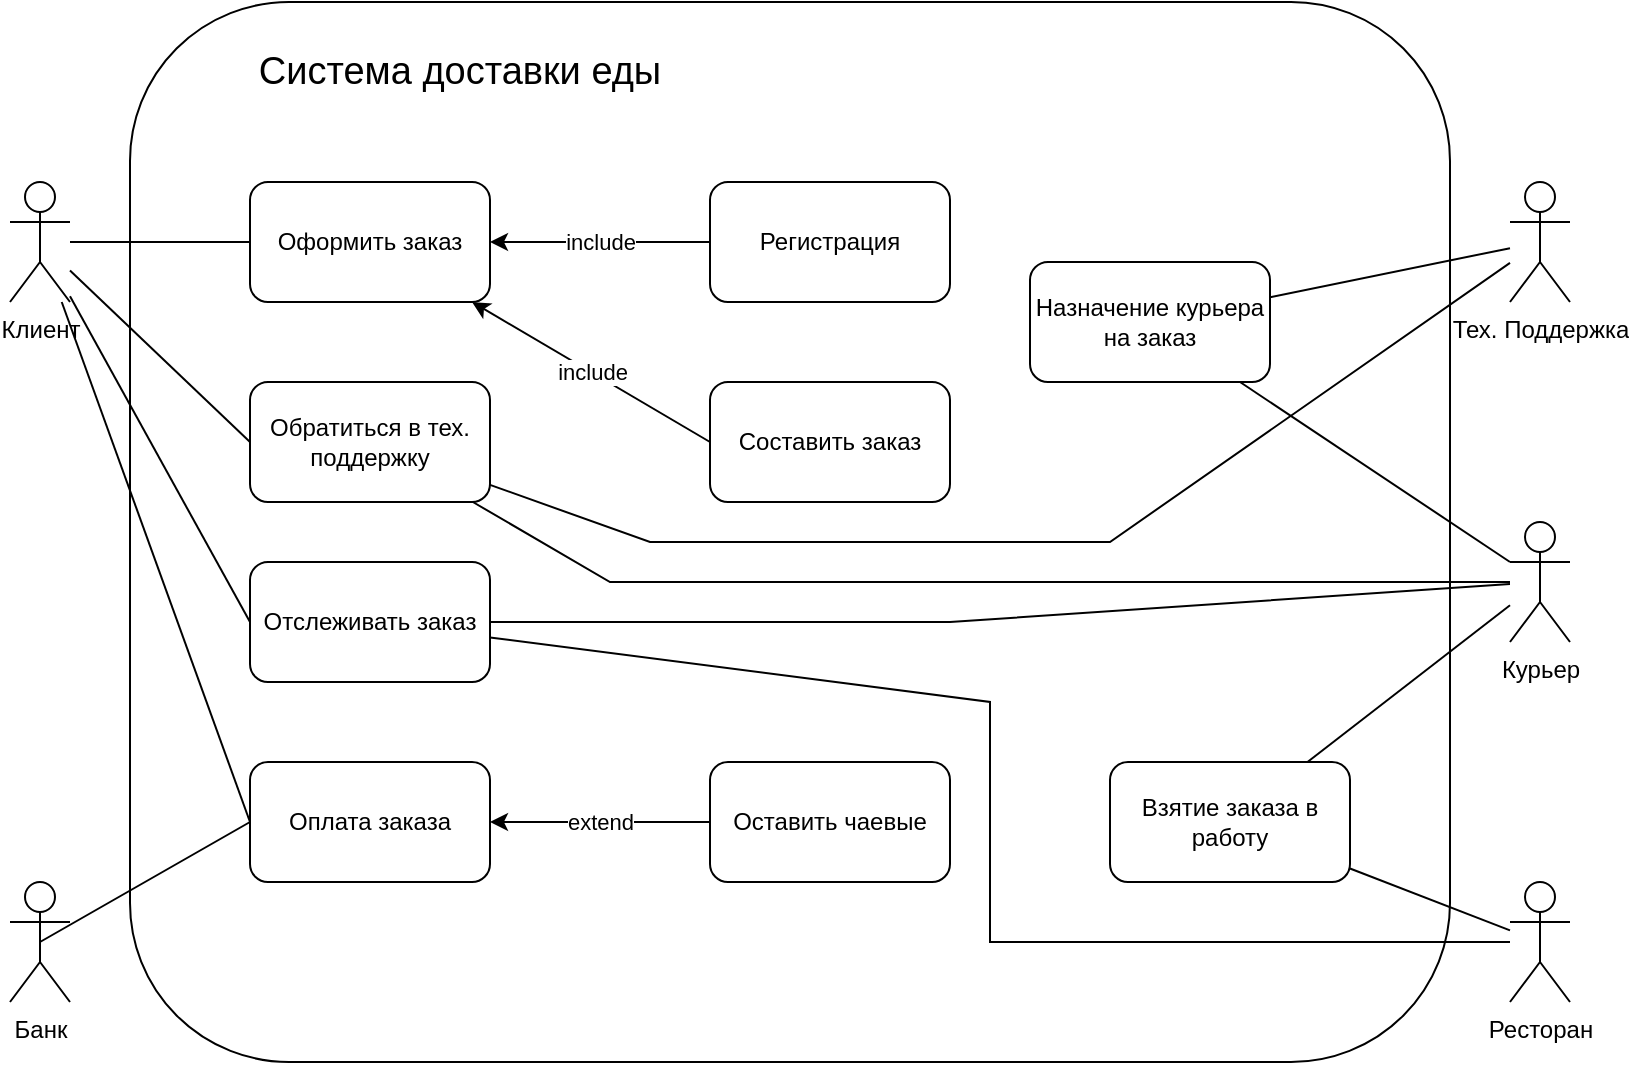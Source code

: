 <mxfile version="24.4.13" type="device">
  <diagram name="Страница — 1" id="1ygixu2kk3eObPGyAaGn">
    <mxGraphModel dx="1235" dy="665" grid="1" gridSize="10" guides="1" tooltips="1" connect="1" arrows="1" fold="1" page="1" pageScale="1" pageWidth="827" pageHeight="1169" math="0" shadow="0">
      <root>
        <mxCell id="0" />
        <mxCell id="1" parent="0" />
        <mxCell id="LgnvfIZZV-pi6wr40v2--1" value="Клиент&lt;div&gt;&lt;br&gt;&lt;/div&gt;" style="shape=umlActor;verticalLabelPosition=bottom;verticalAlign=top;html=1;outlineConnect=0;" vertex="1" parent="1">
          <mxGeometry x="20" y="150" width="30" height="60" as="geometry" />
        </mxCell>
        <mxCell id="LgnvfIZZV-pi6wr40v2--2" value="Тех. Поддержка" style="shape=umlActor;verticalLabelPosition=bottom;verticalAlign=top;html=1;outlineConnect=0;" vertex="1" parent="1">
          <mxGeometry x="770" y="150" width="30" height="60" as="geometry" />
        </mxCell>
        <mxCell id="LgnvfIZZV-pi6wr40v2--3" value="Банк" style="shape=umlActor;verticalLabelPosition=bottom;verticalAlign=top;html=1;outlineConnect=0;" vertex="1" parent="1">
          <mxGeometry x="20" y="500" width="30" height="60" as="geometry" />
        </mxCell>
        <mxCell id="LgnvfIZZV-pi6wr40v2--4" value="Курьер" style="shape=umlActor;verticalLabelPosition=bottom;verticalAlign=top;html=1;outlineConnect=0;" vertex="1" parent="1">
          <mxGeometry x="770" y="320" width="30" height="60" as="geometry" />
        </mxCell>
        <mxCell id="LgnvfIZZV-pi6wr40v2--5" value="Ресторан" style="shape=umlActor;verticalLabelPosition=bottom;verticalAlign=top;html=1;outlineConnect=0;" vertex="1" parent="1">
          <mxGeometry x="770" y="500" width="30" height="60" as="geometry" />
        </mxCell>
        <mxCell id="LgnvfIZZV-pi6wr40v2--7" value="" style="rounded=1;whiteSpace=wrap;html=1;" vertex="1" parent="1">
          <mxGeometry x="80" y="60" width="660" height="530" as="geometry" />
        </mxCell>
        <mxCell id="LgnvfIZZV-pi6wr40v2--10" value="&lt;font style=&quot;font-size: 19px;&quot;&gt;Система доставки еды&lt;/font&gt;" style="text;html=1;align=center;verticalAlign=middle;whiteSpace=wrap;rounded=0;" vertex="1" parent="1">
          <mxGeometry x="130" y="70" width="230" height="50" as="geometry" />
        </mxCell>
        <mxCell id="LgnvfIZZV-pi6wr40v2--12" value="Оформить заказ" style="rounded=1;whiteSpace=wrap;html=1;" vertex="1" parent="1">
          <mxGeometry x="140" y="150" width="120" height="60" as="geometry" />
        </mxCell>
        <mxCell id="LgnvfIZZV-pi6wr40v2--13" value="Обратиться в тех. поддержку" style="rounded=1;whiteSpace=wrap;html=1;" vertex="1" parent="1">
          <mxGeometry x="140" y="250" width="120" height="60" as="geometry" />
        </mxCell>
        <mxCell id="LgnvfIZZV-pi6wr40v2--14" value="Оплата заказа" style="rounded=1;whiteSpace=wrap;html=1;" vertex="1" parent="1">
          <mxGeometry x="140" y="440" width="120" height="60" as="geometry" />
        </mxCell>
        <mxCell id="LgnvfIZZV-pi6wr40v2--15" value="Отслеживать заказ" style="rounded=1;whiteSpace=wrap;html=1;" vertex="1" parent="1">
          <mxGeometry x="140" y="340" width="120" height="60" as="geometry" />
        </mxCell>
        <mxCell id="LgnvfIZZV-pi6wr40v2--18" value="" style="endArrow=none;html=1;rounded=0;entryX=0;entryY=0.5;entryDx=0;entryDy=0;" edge="1" parent="1" source="LgnvfIZZV-pi6wr40v2--1" target="LgnvfIZZV-pi6wr40v2--12">
          <mxGeometry width="50" height="50" relative="1" as="geometry">
            <mxPoint x="130" y="260" as="sourcePoint" />
            <mxPoint x="180" y="210" as="targetPoint" />
          </mxGeometry>
        </mxCell>
        <mxCell id="LgnvfIZZV-pi6wr40v2--20" value="" style="endArrow=none;html=1;rounded=0;entryX=0;entryY=0.5;entryDx=0;entryDy=0;" edge="1" parent="1" source="LgnvfIZZV-pi6wr40v2--1" target="LgnvfIZZV-pi6wr40v2--13">
          <mxGeometry width="50" height="50" relative="1" as="geometry">
            <mxPoint x="130" y="260" as="sourcePoint" />
            <mxPoint x="180" y="210" as="targetPoint" />
          </mxGeometry>
        </mxCell>
        <mxCell id="LgnvfIZZV-pi6wr40v2--21" value="" style="endArrow=none;html=1;rounded=0;entryX=0;entryY=0.5;entryDx=0;entryDy=0;" edge="1" parent="1" source="LgnvfIZZV-pi6wr40v2--1" target="LgnvfIZZV-pi6wr40v2--15">
          <mxGeometry width="50" height="50" relative="1" as="geometry">
            <mxPoint x="130" y="330" as="sourcePoint" />
            <mxPoint x="180" y="280" as="targetPoint" />
          </mxGeometry>
        </mxCell>
        <mxCell id="LgnvfIZZV-pi6wr40v2--22" value="" style="endArrow=none;html=1;rounded=0;entryX=0;entryY=0.5;entryDx=0;entryDy=0;" edge="1" parent="1" source="LgnvfIZZV-pi6wr40v2--1" target="LgnvfIZZV-pi6wr40v2--14">
          <mxGeometry width="50" height="50" relative="1" as="geometry">
            <mxPoint x="130" y="460" as="sourcePoint" />
            <mxPoint x="180" y="410" as="targetPoint" />
          </mxGeometry>
        </mxCell>
        <mxCell id="LgnvfIZZV-pi6wr40v2--23" value="" style="endArrow=none;html=1;rounded=0;entryX=0.5;entryY=0.5;entryDx=0;entryDy=0;entryPerimeter=0;exitX=0;exitY=0.5;exitDx=0;exitDy=0;" edge="1" parent="1" source="LgnvfIZZV-pi6wr40v2--14" target="LgnvfIZZV-pi6wr40v2--3">
          <mxGeometry width="50" height="50" relative="1" as="geometry">
            <mxPoint x="130" y="460" as="sourcePoint" />
            <mxPoint x="180" y="410" as="targetPoint" />
          </mxGeometry>
        </mxCell>
        <mxCell id="LgnvfIZZV-pi6wr40v2--24" value="Регистрация" style="rounded=1;whiteSpace=wrap;html=1;" vertex="1" parent="1">
          <mxGeometry x="370" y="150" width="120" height="60" as="geometry" />
        </mxCell>
        <mxCell id="LgnvfIZZV-pi6wr40v2--25" value="" style="endArrow=classic;html=1;rounded=0;exitX=0;exitY=0.5;exitDx=0;exitDy=0;entryX=1;entryY=0.5;entryDx=0;entryDy=0;" edge="1" parent="1" source="LgnvfIZZV-pi6wr40v2--24" target="LgnvfIZZV-pi6wr40v2--12">
          <mxGeometry relative="1" as="geometry">
            <mxPoint x="110" y="230" as="sourcePoint" />
            <mxPoint x="210" y="230" as="targetPoint" />
          </mxGeometry>
        </mxCell>
        <mxCell id="LgnvfIZZV-pi6wr40v2--26" value="include" style="edgeLabel;resizable=0;html=1;;align=center;verticalAlign=middle;" connectable="0" vertex="1" parent="LgnvfIZZV-pi6wr40v2--25">
          <mxGeometry relative="1" as="geometry" />
        </mxCell>
        <mxCell id="LgnvfIZZV-pi6wr40v2--27" value="Составить заказ" style="rounded=1;whiteSpace=wrap;html=1;" vertex="1" parent="1">
          <mxGeometry x="370" y="250" width="120" height="60" as="geometry" />
        </mxCell>
        <mxCell id="LgnvfIZZV-pi6wr40v2--28" value="" style="endArrow=classic;html=1;rounded=0;exitX=0;exitY=0.5;exitDx=0;exitDy=0;" edge="1" parent="1" source="LgnvfIZZV-pi6wr40v2--27" target="LgnvfIZZV-pi6wr40v2--12">
          <mxGeometry relative="1" as="geometry">
            <mxPoint x="320" y="300" as="sourcePoint" />
            <mxPoint x="420" y="300" as="targetPoint" />
          </mxGeometry>
        </mxCell>
        <mxCell id="LgnvfIZZV-pi6wr40v2--29" value="include" style="edgeLabel;resizable=0;html=1;;align=center;verticalAlign=middle;" connectable="0" vertex="1" parent="LgnvfIZZV-pi6wr40v2--28">
          <mxGeometry relative="1" as="geometry" />
        </mxCell>
        <mxCell id="LgnvfIZZV-pi6wr40v2--33" value="" style="endArrow=none;html=1;rounded=0;" edge="1" parent="1" source="LgnvfIZZV-pi6wr40v2--15" target="LgnvfIZZV-pi6wr40v2--4">
          <mxGeometry width="50" height="50" relative="1" as="geometry">
            <mxPoint x="330" y="380" as="sourcePoint" />
            <mxPoint x="380" y="330" as="targetPoint" />
            <Array as="points">
              <mxPoint x="490" y="370" />
            </Array>
          </mxGeometry>
        </mxCell>
        <mxCell id="LgnvfIZZV-pi6wr40v2--34" value="" style="endArrow=none;html=1;rounded=0;" edge="1" parent="1" source="LgnvfIZZV-pi6wr40v2--13" target="LgnvfIZZV-pi6wr40v2--2">
          <mxGeometry width="50" height="50" relative="1" as="geometry">
            <mxPoint x="500" y="380" as="sourcePoint" />
            <mxPoint x="550" y="330" as="targetPoint" />
            <Array as="points">
              <mxPoint x="340" y="330" />
              <mxPoint x="570" y="330" />
            </Array>
          </mxGeometry>
        </mxCell>
        <mxCell id="LgnvfIZZV-pi6wr40v2--35" value="Взятие заказа в работу" style="rounded=1;whiteSpace=wrap;html=1;" vertex="1" parent="1">
          <mxGeometry x="570" y="440" width="120" height="60" as="geometry" />
        </mxCell>
        <mxCell id="LgnvfIZZV-pi6wr40v2--36" value="" style="endArrow=none;html=1;rounded=0;" edge="1" parent="1" source="LgnvfIZZV-pi6wr40v2--35" target="LgnvfIZZV-pi6wr40v2--5">
          <mxGeometry width="50" height="50" relative="1" as="geometry">
            <mxPoint x="500" y="380" as="sourcePoint" />
            <mxPoint x="550" y="330" as="targetPoint" />
          </mxGeometry>
        </mxCell>
        <mxCell id="LgnvfIZZV-pi6wr40v2--37" value="" style="endArrow=none;html=1;rounded=0;" edge="1" parent="1" source="LgnvfIZZV-pi6wr40v2--35" target="LgnvfIZZV-pi6wr40v2--4">
          <mxGeometry width="50" height="50" relative="1" as="geometry">
            <mxPoint x="500" y="470" as="sourcePoint" />
            <mxPoint x="550" y="420" as="targetPoint" />
          </mxGeometry>
        </mxCell>
        <mxCell id="LgnvfIZZV-pi6wr40v2--38" value="" style="endArrow=none;html=1;rounded=0;" edge="1" parent="1" source="LgnvfIZZV-pi6wr40v2--13" target="LgnvfIZZV-pi6wr40v2--4">
          <mxGeometry width="50" height="50" relative="1" as="geometry">
            <mxPoint x="390" y="380" as="sourcePoint" />
            <mxPoint x="440" y="330" as="targetPoint" />
            <Array as="points">
              <mxPoint x="320" y="350" />
            </Array>
          </mxGeometry>
        </mxCell>
        <mxCell id="LgnvfIZZV-pi6wr40v2--39" value="Оставить чаевые" style="rounded=1;whiteSpace=wrap;html=1;" vertex="1" parent="1">
          <mxGeometry x="370" y="440" width="120" height="60" as="geometry" />
        </mxCell>
        <mxCell id="LgnvfIZZV-pi6wr40v2--41" value="" style="endArrow=classic;html=1;rounded=0;" edge="1" parent="1" source="LgnvfIZZV-pi6wr40v2--39" target="LgnvfIZZV-pi6wr40v2--14">
          <mxGeometry relative="1" as="geometry">
            <mxPoint x="360" y="360" as="sourcePoint" />
            <mxPoint x="460" y="360" as="targetPoint" />
          </mxGeometry>
        </mxCell>
        <mxCell id="LgnvfIZZV-pi6wr40v2--42" value="extend" style="edgeLabel;resizable=0;html=1;;align=center;verticalAlign=middle;" connectable="0" vertex="1" parent="LgnvfIZZV-pi6wr40v2--41">
          <mxGeometry relative="1" as="geometry" />
        </mxCell>
        <mxCell id="LgnvfIZZV-pi6wr40v2--45" value="" style="endArrow=none;html=1;rounded=0;" edge="1" parent="1" source="LgnvfIZZV-pi6wr40v2--15" target="LgnvfIZZV-pi6wr40v2--5">
          <mxGeometry width="50" height="50" relative="1" as="geometry">
            <mxPoint x="290" y="410" as="sourcePoint" />
            <mxPoint x="340" y="360" as="targetPoint" />
            <Array as="points">
              <mxPoint x="510" y="410" />
              <mxPoint x="510" y="530" />
            </Array>
          </mxGeometry>
        </mxCell>
        <mxCell id="LgnvfIZZV-pi6wr40v2--46" value="Назначение курьера на заказ" style="rounded=1;whiteSpace=wrap;html=1;" vertex="1" parent="1">
          <mxGeometry x="530" y="190" width="120" height="60" as="geometry" />
        </mxCell>
        <mxCell id="LgnvfIZZV-pi6wr40v2--47" value="" style="endArrow=none;html=1;rounded=0;" edge="1" parent="1" source="LgnvfIZZV-pi6wr40v2--46" target="LgnvfIZZV-pi6wr40v2--2">
          <mxGeometry width="50" height="50" relative="1" as="geometry">
            <mxPoint x="290" y="300" as="sourcePoint" />
            <mxPoint x="340" y="250" as="targetPoint" />
          </mxGeometry>
        </mxCell>
        <mxCell id="LgnvfIZZV-pi6wr40v2--48" value="" style="endArrow=none;html=1;rounded=0;" edge="1" parent="1" source="LgnvfIZZV-pi6wr40v2--4" target="LgnvfIZZV-pi6wr40v2--46">
          <mxGeometry width="50" height="50" relative="1" as="geometry">
            <mxPoint x="290" y="300" as="sourcePoint" />
            <mxPoint x="340" y="250" as="targetPoint" />
          </mxGeometry>
        </mxCell>
      </root>
    </mxGraphModel>
  </diagram>
</mxfile>
